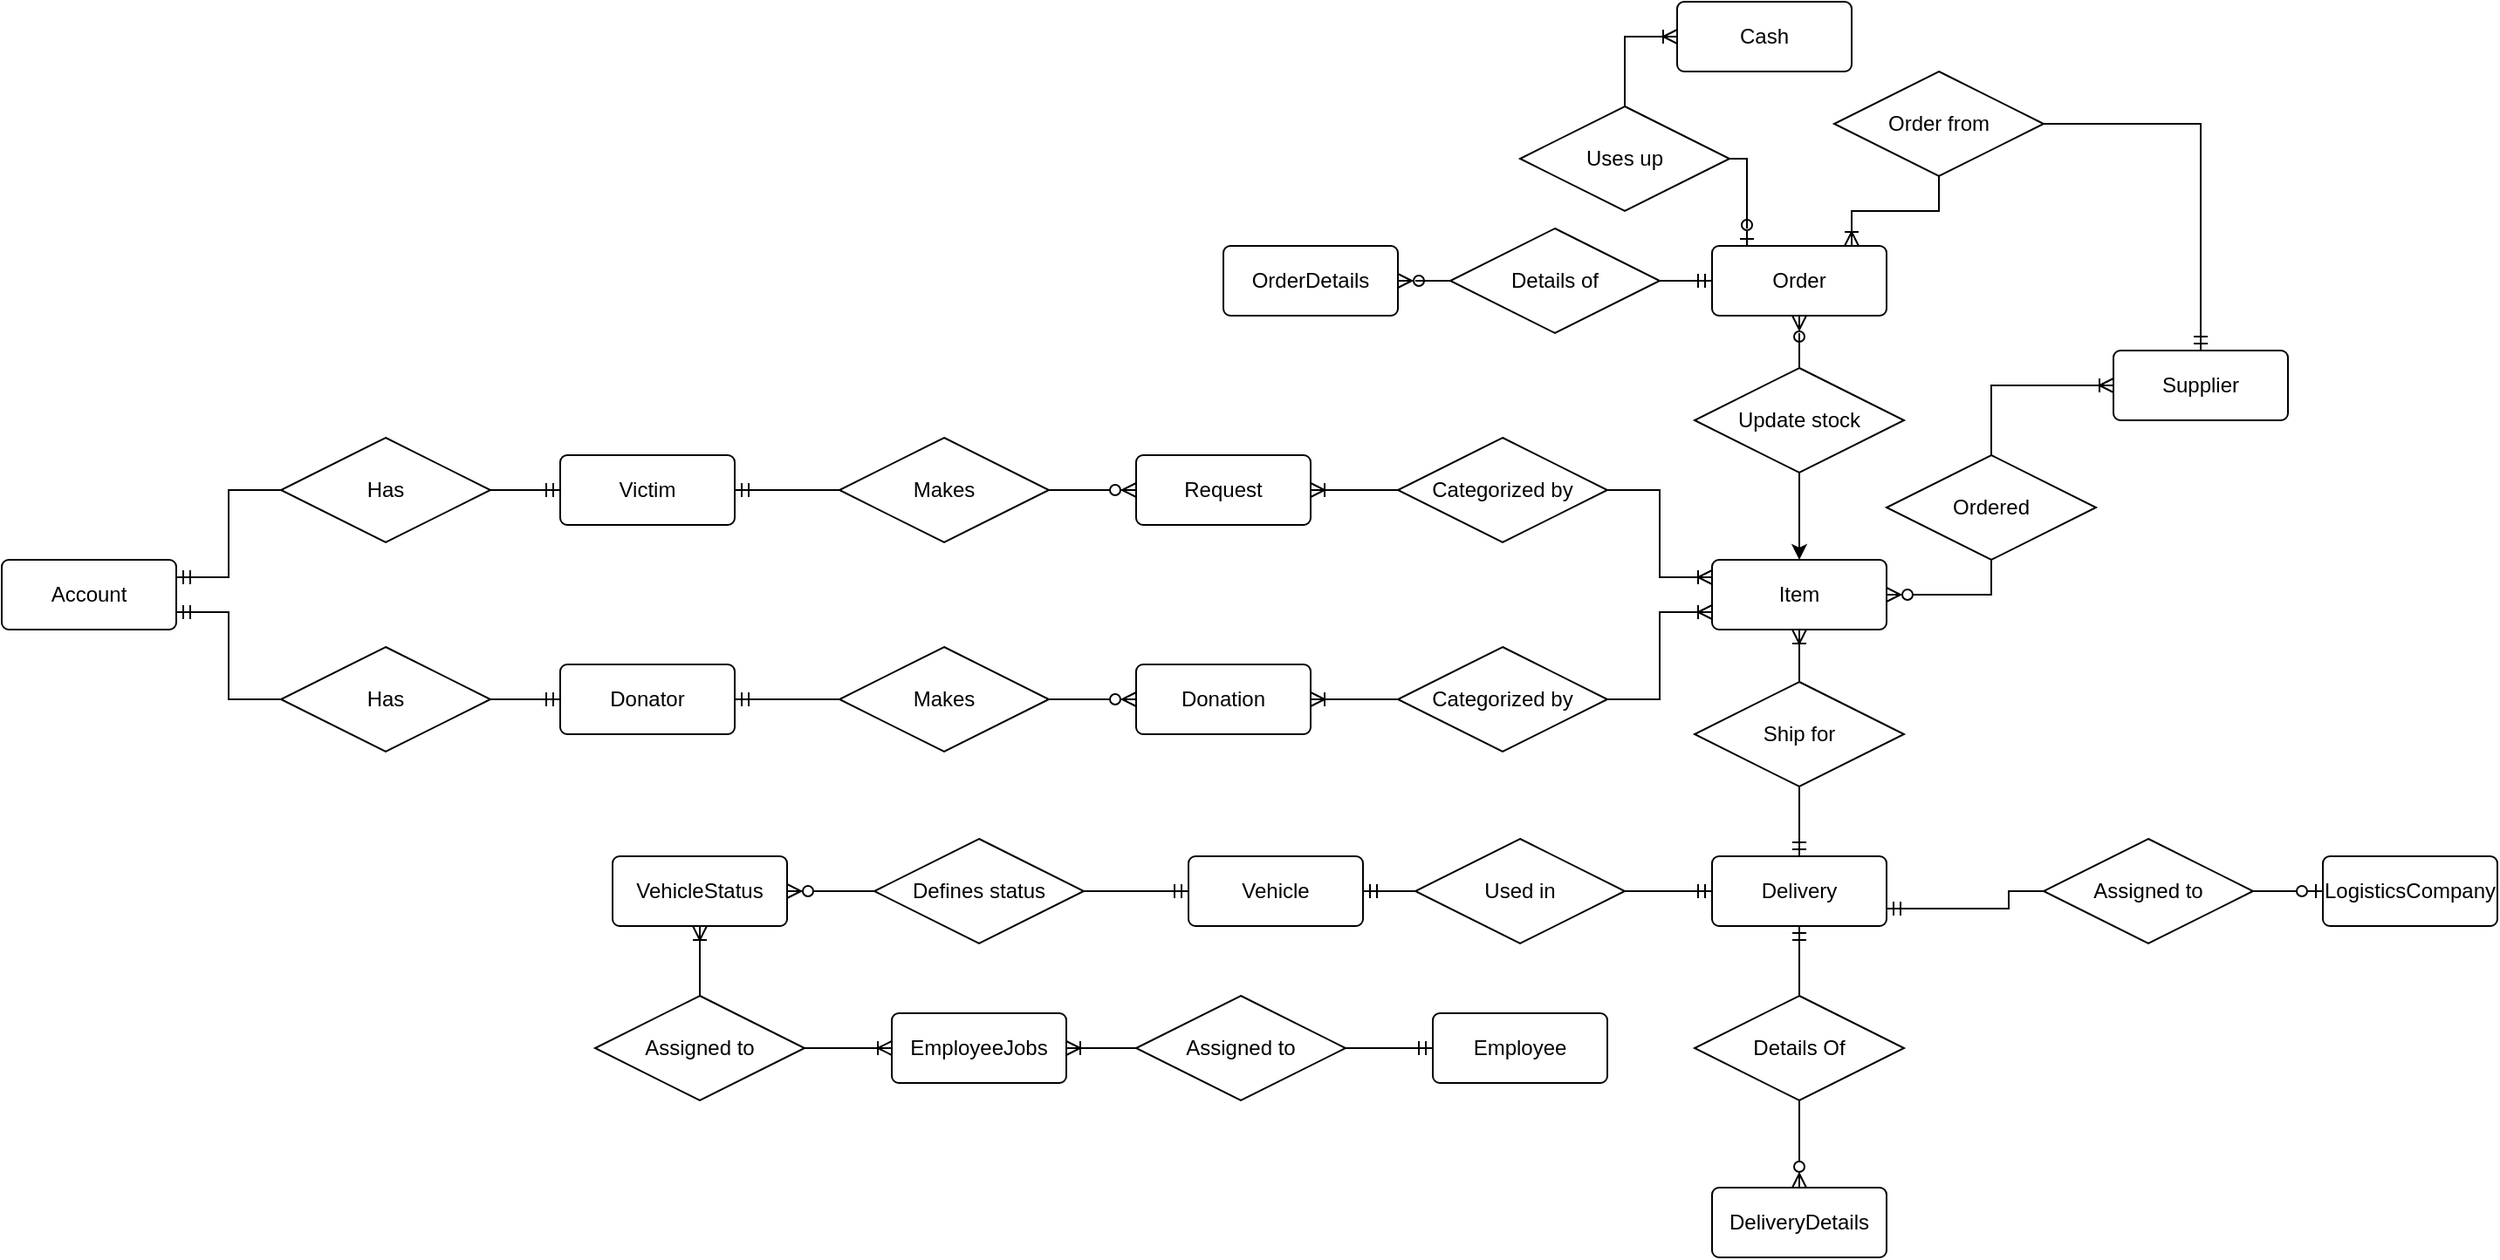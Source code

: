 <mxfile version="21.2.9" type="device">
  <diagram name="Page-1" id="DMTds5n_ULmZM69jfjP5">
    <mxGraphModel dx="4175" dy="5139" grid="1" gridSize="10" guides="1" tooltips="1" connect="1" arrows="1" fold="1" page="1" pageScale="1" pageWidth="3300" pageHeight="4681" math="0" shadow="0">
      <root>
        <mxCell id="0" />
        <mxCell id="1" parent="0" />
        <mxCell id="foM4KtlyLQ7H9cVgBxTa-3" value="Victim" style="rounded=1;arcSize=10;whiteSpace=wrap;html=1;align=center;" vertex="1" parent="1">
          <mxGeometry x="260" y="240" width="100" height="40" as="geometry" />
        </mxCell>
        <mxCell id="foM4KtlyLQ7H9cVgBxTa-4" value="Request" style="rounded=1;arcSize=10;whiteSpace=wrap;html=1;align=center;" vertex="1" parent="1">
          <mxGeometry x="590" y="240" width="100" height="40" as="geometry" />
        </mxCell>
        <mxCell id="foM4KtlyLQ7H9cVgBxTa-5" value="Donator" style="rounded=1;arcSize=10;whiteSpace=wrap;html=1;align=center;" vertex="1" parent="1">
          <mxGeometry x="260" y="360" width="100" height="40" as="geometry" />
        </mxCell>
        <mxCell id="foM4KtlyLQ7H9cVgBxTa-6" value="Donation" style="rounded=1;arcSize=10;whiteSpace=wrap;html=1;align=center;" vertex="1" parent="1">
          <mxGeometry x="590" y="360" width="100" height="40" as="geometry" />
        </mxCell>
        <mxCell id="KlQoxb9SCwai2NdPsXT3-35" style="edgeStyle=orthogonalEdgeStyle;rounded=0;orthogonalLoop=1;jettySize=auto;html=1;endArrow=none;endFill=0;startArrow=ERzeroToMany;startFill=0;" edge="1" parent="1" source="foM4KtlyLQ7H9cVgBxTa-7" target="KlQoxb9SCwai2NdPsXT3-34">
          <mxGeometry relative="1" as="geometry">
            <Array as="points">
              <mxPoint x="1080" y="320" />
            </Array>
          </mxGeometry>
        </mxCell>
        <mxCell id="foM4KtlyLQ7H9cVgBxTa-7" value="Item" style="rounded=1;arcSize=10;whiteSpace=wrap;html=1;align=center;" vertex="1" parent="1">
          <mxGeometry x="920" y="300" width="100" height="40" as="geometry" />
        </mxCell>
        <mxCell id="foM4KtlyLQ7H9cVgBxTa-8" value="Cash" style="rounded=1;arcSize=10;whiteSpace=wrap;html=1;align=center;" vertex="1" parent="1">
          <mxGeometry x="900" y="-20" width="100" height="40" as="geometry" />
        </mxCell>
        <mxCell id="foM4KtlyLQ7H9cVgBxTa-9" value="Order" style="rounded=1;arcSize=10;whiteSpace=wrap;html=1;align=center;" vertex="1" parent="1">
          <mxGeometry x="920" y="120" width="100" height="40" as="geometry" />
        </mxCell>
        <mxCell id="foM4KtlyLQ7H9cVgBxTa-10" value="Supplier" style="rounded=1;arcSize=10;whiteSpace=wrap;html=1;align=center;" vertex="1" parent="1">
          <mxGeometry x="1150" y="180" width="100" height="40" as="geometry" />
        </mxCell>
        <mxCell id="foM4KtlyLQ7H9cVgBxTa-11" value="OrderDetails" style="rounded=1;arcSize=10;whiteSpace=wrap;html=1;align=center;" vertex="1" parent="1">
          <mxGeometry x="640" y="120" width="100" height="40" as="geometry" />
        </mxCell>
        <mxCell id="foM4KtlyLQ7H9cVgBxTa-12" value="Employee" style="rounded=1;arcSize=10;whiteSpace=wrap;html=1;align=center;" vertex="1" parent="1">
          <mxGeometry x="760" y="560" width="100" height="40" as="geometry" />
        </mxCell>
        <mxCell id="foM4KtlyLQ7H9cVgBxTa-13" value="EmployeeJobs" style="rounded=1;arcSize=10;whiteSpace=wrap;html=1;align=center;" vertex="1" parent="1">
          <mxGeometry x="450" y="560" width="100" height="40" as="geometry" />
        </mxCell>
        <mxCell id="foM4KtlyLQ7H9cVgBxTa-14" value="Vehicle" style="rounded=1;arcSize=10;whiteSpace=wrap;html=1;align=center;" vertex="1" parent="1">
          <mxGeometry x="620" y="470" width="100" height="40" as="geometry" />
        </mxCell>
        <mxCell id="foM4KtlyLQ7H9cVgBxTa-15" value="VehicleStatus" style="rounded=1;arcSize=10;whiteSpace=wrap;html=1;align=center;" vertex="1" parent="1">
          <mxGeometry x="290" y="470" width="100" height="40" as="geometry" />
        </mxCell>
        <mxCell id="KlQoxb9SCwai2NdPsXT3-27" style="edgeStyle=orthogonalEdgeStyle;rounded=0;orthogonalLoop=1;jettySize=auto;html=1;endArrow=none;endFill=0;startArrow=ERmandOne;startFill=0;" edge="1" parent="1" source="foM4KtlyLQ7H9cVgBxTa-16" target="KlQoxb9SCwai2NdPsXT3-26">
          <mxGeometry relative="1" as="geometry">
            <Array as="points" />
          </mxGeometry>
        </mxCell>
        <mxCell id="KlQoxb9SCwai2NdPsXT3-32" style="edgeStyle=orthogonalEdgeStyle;rounded=0;orthogonalLoop=1;jettySize=auto;html=1;startArrow=ERmandOne;startFill=0;endArrow=none;endFill=0;" edge="1" parent="1" source="foM4KtlyLQ7H9cVgBxTa-16" target="KlQoxb9SCwai2NdPsXT3-31">
          <mxGeometry relative="1" as="geometry">
            <Array as="points">
              <mxPoint x="1090" y="500" />
              <mxPoint x="1090" y="490" />
            </Array>
          </mxGeometry>
        </mxCell>
        <mxCell id="foM4KtlyLQ7H9cVgBxTa-16" value="Delivery" style="rounded=1;arcSize=10;whiteSpace=wrap;html=1;align=center;" vertex="1" parent="1">
          <mxGeometry x="920" y="470" width="100" height="40" as="geometry" />
        </mxCell>
        <mxCell id="KlQoxb9SCwai2NdPsXT3-28" style="edgeStyle=orthogonalEdgeStyle;rounded=0;orthogonalLoop=1;jettySize=auto;html=1;startArrow=ERzeroToMany;startFill=0;endArrow=none;endFill=0;" edge="1" parent="1" source="foM4KtlyLQ7H9cVgBxTa-17" target="KlQoxb9SCwai2NdPsXT3-26">
          <mxGeometry relative="1" as="geometry">
            <mxPoint x="970" y="350.0" as="sourcePoint" />
            <Array as="points" />
          </mxGeometry>
        </mxCell>
        <mxCell id="foM4KtlyLQ7H9cVgBxTa-17" value="DeliveryDetails" style="rounded=1;arcSize=10;whiteSpace=wrap;html=1;align=center;" vertex="1" parent="1">
          <mxGeometry x="920" y="660" width="100" height="40" as="geometry" />
        </mxCell>
        <mxCell id="foM4KtlyLQ7H9cVgBxTa-18" value="LogisticsCompany" style="rounded=1;arcSize=10;whiteSpace=wrap;html=1;align=center;" vertex="1" parent="1">
          <mxGeometry x="1270" y="470" width="100" height="40" as="geometry" />
        </mxCell>
        <mxCell id="foM4KtlyLQ7H9cVgBxTa-22" value="" style="edgeStyle=entityRelationEdgeStyle;fontSize=12;html=1;endArrow=ERmandOne;rounded=0;" edge="1" parent="1" source="foM4KtlyLQ7H9cVgBxTa-23" target="foM4KtlyLQ7H9cVgBxTa-3">
          <mxGeometry width="100" height="100" relative="1" as="geometry">
            <mxPoint x="380" y="310" as="sourcePoint" />
            <mxPoint x="590" y="240" as="targetPoint" />
          </mxGeometry>
        </mxCell>
        <mxCell id="foM4KtlyLQ7H9cVgBxTa-23" value="Makes" style="shape=rhombus;perimeter=rhombusPerimeter;whiteSpace=wrap;html=1;align=center;" vertex="1" parent="1">
          <mxGeometry x="420" y="230" width="120" height="60" as="geometry" />
        </mxCell>
        <mxCell id="foM4KtlyLQ7H9cVgBxTa-24" value="" style="edgeStyle=entityRelationEdgeStyle;fontSize=12;html=1;endArrow=ERzeroToMany;endFill=1;rounded=0;" edge="1" parent="1" source="foM4KtlyLQ7H9cVgBxTa-23" target="foM4KtlyLQ7H9cVgBxTa-4">
          <mxGeometry width="100" height="100" relative="1" as="geometry">
            <mxPoint x="490" y="340" as="sourcePoint" />
            <mxPoint x="590" y="240" as="targetPoint" />
          </mxGeometry>
        </mxCell>
        <mxCell id="foM4KtlyLQ7H9cVgBxTa-25" value="Makes" style="shape=rhombus;perimeter=rhombusPerimeter;whiteSpace=wrap;html=1;align=center;" vertex="1" parent="1">
          <mxGeometry x="420" y="350" width="120" height="60" as="geometry" />
        </mxCell>
        <mxCell id="foM4KtlyLQ7H9cVgBxTa-28" value="" style="edgeStyle=entityRelationEdgeStyle;fontSize=12;html=1;endArrow=ERmandOne;rounded=0;" edge="1" parent="1" source="foM4KtlyLQ7H9cVgBxTa-25" target="foM4KtlyLQ7H9cVgBxTa-5">
          <mxGeometry width="100" height="100" relative="1" as="geometry">
            <mxPoint x="470" y="340" as="sourcePoint" />
            <mxPoint x="570" y="240" as="targetPoint" />
          </mxGeometry>
        </mxCell>
        <mxCell id="foM4KtlyLQ7H9cVgBxTa-29" value="" style="edgeStyle=entityRelationEdgeStyle;fontSize=12;html=1;endArrow=ERzeroToMany;endFill=1;rounded=0;" edge="1" parent="1" source="foM4KtlyLQ7H9cVgBxTa-25" target="foM4KtlyLQ7H9cVgBxTa-6">
          <mxGeometry width="100" height="100" relative="1" as="geometry">
            <mxPoint x="520" y="379" as="sourcePoint" />
            <mxPoint x="560" y="379" as="targetPoint" />
          </mxGeometry>
        </mxCell>
        <mxCell id="foM4KtlyLQ7H9cVgBxTa-30" value="Account" style="rounded=1;arcSize=10;whiteSpace=wrap;html=1;align=center;" vertex="1" parent="1">
          <mxGeometry x="-60" y="300" width="100" height="40" as="geometry" />
        </mxCell>
        <mxCell id="foM4KtlyLQ7H9cVgBxTa-31" value="Has" style="shape=rhombus;perimeter=rhombusPerimeter;whiteSpace=wrap;html=1;align=center;" vertex="1" parent="1">
          <mxGeometry x="100" y="230" width="120" height="60" as="geometry" />
        </mxCell>
        <mxCell id="foM4KtlyLQ7H9cVgBxTa-32" value="" style="edgeStyle=entityRelationEdgeStyle;fontSize=12;html=1;endArrow=ERmandOne;rounded=0;" edge="1" parent="1" source="KlQoxb9SCwai2NdPsXT3-5" target="foM4KtlyLQ7H9cVgBxTa-5">
          <mxGeometry width="100" height="100" relative="1" as="geometry">
            <mxPoint x="100" y="400" as="sourcePoint" />
            <mxPoint x="200" y="430" as="targetPoint" />
          </mxGeometry>
        </mxCell>
        <mxCell id="foM4KtlyLQ7H9cVgBxTa-33" value="" style="edgeStyle=entityRelationEdgeStyle;fontSize=12;html=1;endArrow=ERmandOne;rounded=0;" edge="1" parent="1" source="foM4KtlyLQ7H9cVgBxTa-31" target="foM4KtlyLQ7H9cVgBxTa-3">
          <mxGeometry width="100" height="100" relative="1" as="geometry">
            <mxPoint x="210" y="330" as="sourcePoint" />
            <mxPoint x="270" y="380" as="targetPoint" />
          </mxGeometry>
        </mxCell>
        <mxCell id="foM4KtlyLQ7H9cVgBxTa-34" value="" style="edgeStyle=entityRelationEdgeStyle;fontSize=12;html=1;endArrow=ERmandOne;rounded=0;entryX=1;entryY=0.25;entryDx=0;entryDy=0;" edge="1" parent="1" source="foM4KtlyLQ7H9cVgBxTa-31" target="foM4KtlyLQ7H9cVgBxTa-30">
          <mxGeometry width="100" height="100" relative="1" as="geometry">
            <mxPoint x="210" y="320" as="sourcePoint" />
            <mxPoint x="270" y="380" as="targetPoint" />
          </mxGeometry>
        </mxCell>
        <mxCell id="foM4KtlyLQ7H9cVgBxTa-37" value="" style="edgeStyle=entityRelationEdgeStyle;fontSize=12;html=1;endArrow=ERoneToMany;startArrow=none;rounded=0;startFill=0;entryX=0;entryY=0.25;entryDx=0;entryDy=0;" edge="1" parent="1" source="foM4KtlyLQ7H9cVgBxTa-36" target="foM4KtlyLQ7H9cVgBxTa-7">
          <mxGeometry width="100" height="100" relative="1" as="geometry">
            <mxPoint x="820" y="400" as="sourcePoint" />
            <mxPoint x="920" y="300" as="targetPoint" />
          </mxGeometry>
        </mxCell>
        <mxCell id="foM4KtlyLQ7H9cVgBxTa-38" value="" style="edgeStyle=entityRelationEdgeStyle;fontSize=12;html=1;endArrow=none;startArrow=ERoneToMany;rounded=0;endFill=0;" edge="1" parent="1" source="foM4KtlyLQ7H9cVgBxTa-4" target="foM4KtlyLQ7H9cVgBxTa-36">
          <mxGeometry width="100" height="100" relative="1" as="geometry">
            <mxPoint x="690" y="260" as="sourcePoint" />
            <mxPoint x="950" y="320" as="targetPoint" />
          </mxGeometry>
        </mxCell>
        <mxCell id="foM4KtlyLQ7H9cVgBxTa-36" value="Categorized by" style="shape=rhombus;perimeter=rhombusPerimeter;whiteSpace=wrap;html=1;align=center;" vertex="1" parent="1">
          <mxGeometry x="740" y="230" width="120" height="60" as="geometry" />
        </mxCell>
        <mxCell id="KlQoxb9SCwai2NdPsXT3-2" value="" style="edgeStyle=entityRelationEdgeStyle;fontSize=12;html=1;endArrow=ERoneToMany;startArrow=none;rounded=0;startFill=0;entryX=0;entryY=0.75;entryDx=0;entryDy=0;" edge="1" parent="1" source="KlQoxb9SCwai2NdPsXT3-4" target="foM4KtlyLQ7H9cVgBxTa-7">
          <mxGeometry width="100" height="100" relative="1" as="geometry">
            <mxPoint x="830" y="410" as="sourcePoint" />
            <mxPoint x="930" y="320" as="targetPoint" />
          </mxGeometry>
        </mxCell>
        <mxCell id="KlQoxb9SCwai2NdPsXT3-3" value="" style="edgeStyle=entityRelationEdgeStyle;fontSize=12;html=1;endArrow=none;startArrow=ERoneToMany;rounded=0;endFill=0;" edge="1" parent="1" target="KlQoxb9SCwai2NdPsXT3-4" source="foM4KtlyLQ7H9cVgBxTa-6">
          <mxGeometry width="100" height="100" relative="1" as="geometry">
            <mxPoint x="700" y="270" as="sourcePoint" />
            <mxPoint x="960" y="330" as="targetPoint" />
          </mxGeometry>
        </mxCell>
        <mxCell id="KlQoxb9SCwai2NdPsXT3-4" value="Categorized by" style="shape=rhombus;perimeter=rhombusPerimeter;whiteSpace=wrap;html=1;align=center;" vertex="1" parent="1">
          <mxGeometry x="740" y="350" width="120" height="60" as="geometry" />
        </mxCell>
        <mxCell id="KlQoxb9SCwai2NdPsXT3-5" value="Has" style="shape=rhombus;perimeter=rhombusPerimeter;whiteSpace=wrap;html=1;align=center;" vertex="1" parent="1">
          <mxGeometry x="100" y="350" width="120" height="60" as="geometry" />
        </mxCell>
        <mxCell id="KlQoxb9SCwai2NdPsXT3-6" value="" style="edgeStyle=entityRelationEdgeStyle;fontSize=12;html=1;endArrow=ERmandOne;rounded=0;entryX=1;entryY=0.75;entryDx=0;entryDy=0;" edge="1" parent="1" source="KlQoxb9SCwai2NdPsXT3-5" target="foM4KtlyLQ7H9cVgBxTa-30">
          <mxGeometry width="100" height="100" relative="1" as="geometry">
            <mxPoint x="120" y="270" as="sourcePoint" />
            <mxPoint x="70" y="410" as="targetPoint" />
          </mxGeometry>
        </mxCell>
        <mxCell id="KlQoxb9SCwai2NdPsXT3-7" value="Defines status" style="shape=rhombus;perimeter=rhombusPerimeter;whiteSpace=wrap;html=1;align=center;" vertex="1" parent="1">
          <mxGeometry x="440" y="460" width="120" height="60" as="geometry" />
        </mxCell>
        <mxCell id="KlQoxb9SCwai2NdPsXT3-8" value="" style="edgeStyle=entityRelationEdgeStyle;fontSize=12;html=1;endArrow=ERmandOne;rounded=0;" edge="1" parent="1" source="KlQoxb9SCwai2NdPsXT3-7" target="foM4KtlyLQ7H9cVgBxTa-14">
          <mxGeometry width="100" height="100" relative="1" as="geometry">
            <mxPoint x="470" y="620" as="sourcePoint" />
            <mxPoint x="570" y="520" as="targetPoint" />
          </mxGeometry>
        </mxCell>
        <mxCell id="KlQoxb9SCwai2NdPsXT3-9" value="" style="edgeStyle=entityRelationEdgeStyle;fontSize=12;html=1;endArrow=ERzeroToMany;endFill=1;rounded=0;" edge="1" parent="1" source="KlQoxb9SCwai2NdPsXT3-7" target="foM4KtlyLQ7H9cVgBxTa-15">
          <mxGeometry width="100" height="100" relative="1" as="geometry">
            <mxPoint x="340" y="570" as="sourcePoint" />
            <mxPoint x="440" y="470" as="targetPoint" />
          </mxGeometry>
        </mxCell>
        <mxCell id="KlQoxb9SCwai2NdPsXT3-10" value="Used in" style="shape=rhombus;perimeter=rhombusPerimeter;whiteSpace=wrap;html=1;align=center;" vertex="1" parent="1">
          <mxGeometry x="750" y="460" width="120" height="60" as="geometry" />
        </mxCell>
        <mxCell id="KlQoxb9SCwai2NdPsXT3-11" value="" style="edgeStyle=entityRelationEdgeStyle;fontSize=12;html=1;endArrow=ERmandOne;rounded=0;" edge="1" parent="1" source="KlQoxb9SCwai2NdPsXT3-10" target="foM4KtlyLQ7H9cVgBxTa-16">
          <mxGeometry width="100" height="100" relative="1" as="geometry">
            <mxPoint x="750" y="600" as="sourcePoint" />
            <mxPoint x="850" y="500" as="targetPoint" />
          </mxGeometry>
        </mxCell>
        <mxCell id="KlQoxb9SCwai2NdPsXT3-12" value="" style="edgeStyle=entityRelationEdgeStyle;fontSize=12;html=1;endArrow=ERmandOne;rounded=0;" edge="1" parent="1" source="KlQoxb9SCwai2NdPsXT3-10" target="foM4KtlyLQ7H9cVgBxTa-14">
          <mxGeometry width="100" height="100" relative="1" as="geometry">
            <mxPoint x="850" y="460" as="sourcePoint" />
            <mxPoint x="880" y="460" as="targetPoint" />
          </mxGeometry>
        </mxCell>
        <mxCell id="KlQoxb9SCwai2NdPsXT3-13" value="Assigned to" style="shape=rhombus;perimeter=rhombusPerimeter;whiteSpace=wrap;html=1;align=center;" vertex="1" parent="1">
          <mxGeometry x="590" y="550" width="120" height="60" as="geometry" />
        </mxCell>
        <mxCell id="KlQoxb9SCwai2NdPsXT3-20" style="edgeStyle=orthogonalEdgeStyle;rounded=0;orthogonalLoop=1;jettySize=auto;html=1;endArrow=ERoneToMany;endFill=0;" edge="1" parent="1" source="KlQoxb9SCwai2NdPsXT3-14" target="foM4KtlyLQ7H9cVgBxTa-15">
          <mxGeometry relative="1" as="geometry">
            <mxPoint x="340" y="670" as="targetPoint" />
            <Array as="points" />
          </mxGeometry>
        </mxCell>
        <mxCell id="KlQoxb9SCwai2NdPsXT3-14" value="Assigned to" style="shape=rhombus;perimeter=rhombusPerimeter;whiteSpace=wrap;html=1;align=center;" vertex="1" parent="1">
          <mxGeometry x="280" y="550" width="120" height="60" as="geometry" />
        </mxCell>
        <mxCell id="KlQoxb9SCwai2NdPsXT3-18" value="" style="edgeStyle=entityRelationEdgeStyle;fontSize=12;html=1;endArrow=ERoneToMany;rounded=0;" edge="1" parent="1" source="KlQoxb9SCwai2NdPsXT3-14" target="foM4KtlyLQ7H9cVgBxTa-13">
          <mxGeometry width="100" height="100" relative="1" as="geometry">
            <mxPoint x="250" y="630" as="sourcePoint" />
            <mxPoint x="350" y="530" as="targetPoint" />
          </mxGeometry>
        </mxCell>
        <mxCell id="KlQoxb9SCwai2NdPsXT3-21" value="" style="edgeStyle=entityRelationEdgeStyle;fontSize=12;html=1;endArrow=ERoneToMany;rounded=0;" edge="1" parent="1" source="KlQoxb9SCwai2NdPsXT3-13" target="foM4KtlyLQ7H9cVgBxTa-13">
          <mxGeometry width="100" height="100" relative="1" as="geometry">
            <mxPoint x="640" y="590" as="sourcePoint" />
            <mxPoint x="660" y="620" as="targetPoint" />
          </mxGeometry>
        </mxCell>
        <mxCell id="KlQoxb9SCwai2NdPsXT3-22" value="" style="edgeStyle=entityRelationEdgeStyle;fontSize=12;html=1;endArrow=ERmandOne;rounded=0;" edge="1" parent="1" source="KlQoxb9SCwai2NdPsXT3-13" target="foM4KtlyLQ7H9cVgBxTa-12">
          <mxGeometry width="100" height="100" relative="1" as="geometry">
            <mxPoint x="630" y="690" as="sourcePoint" />
            <mxPoint x="730" y="590" as="targetPoint" />
          </mxGeometry>
        </mxCell>
        <mxCell id="KlQoxb9SCwai2NdPsXT3-26" value="Details Of" style="shape=rhombus;perimeter=rhombusPerimeter;whiteSpace=wrap;html=1;align=center;" vertex="1" parent="1">
          <mxGeometry x="910" y="550" width="120" height="60" as="geometry" />
        </mxCell>
        <mxCell id="KlQoxb9SCwai2NdPsXT3-33" style="edgeStyle=orthogonalEdgeStyle;rounded=0;orthogonalLoop=1;jettySize=auto;html=1;endArrow=ERzeroToOne;endFill=0;" edge="1" parent="1" source="KlQoxb9SCwai2NdPsXT3-31" target="foM4KtlyLQ7H9cVgBxTa-18">
          <mxGeometry relative="1" as="geometry" />
        </mxCell>
        <mxCell id="KlQoxb9SCwai2NdPsXT3-31" value="Assigned to" style="shape=rhombus;perimeter=rhombusPerimeter;whiteSpace=wrap;html=1;align=center;" vertex="1" parent="1">
          <mxGeometry x="1110" y="460" width="120" height="60" as="geometry" />
        </mxCell>
        <mxCell id="KlQoxb9SCwai2NdPsXT3-36" style="edgeStyle=orthogonalEdgeStyle;rounded=0;orthogonalLoop=1;jettySize=auto;html=1;endArrow=ERoneToMany;endFill=0;" edge="1" parent="1" source="KlQoxb9SCwai2NdPsXT3-34" target="foM4KtlyLQ7H9cVgBxTa-10">
          <mxGeometry relative="1" as="geometry">
            <Array as="points">
              <mxPoint x="1080" y="200" />
            </Array>
          </mxGeometry>
        </mxCell>
        <mxCell id="KlQoxb9SCwai2NdPsXT3-34" value="Ordered" style="shape=rhombus;perimeter=rhombusPerimeter;whiteSpace=wrap;html=1;align=center;" vertex="1" parent="1">
          <mxGeometry x="1020" y="240" width="120" height="60" as="geometry" />
        </mxCell>
        <mxCell id="KlQoxb9SCwai2NdPsXT3-38" style="edgeStyle=orthogonalEdgeStyle;rounded=0;orthogonalLoop=1;jettySize=auto;html=1;endArrow=ERmandOne;endFill=0;" edge="1" parent="1" source="KlQoxb9SCwai2NdPsXT3-37" target="foM4KtlyLQ7H9cVgBxTa-9">
          <mxGeometry relative="1" as="geometry">
            <mxPoint x="710" y="40" as="targetPoint" />
          </mxGeometry>
        </mxCell>
        <mxCell id="KlQoxb9SCwai2NdPsXT3-39" style="edgeStyle=orthogonalEdgeStyle;rounded=0;orthogonalLoop=1;jettySize=auto;html=1;endArrow=ERzeroToMany;endFill=0;" edge="1" parent="1" source="KlQoxb9SCwai2NdPsXT3-37" target="foM4KtlyLQ7H9cVgBxTa-11">
          <mxGeometry relative="1" as="geometry" />
        </mxCell>
        <mxCell id="KlQoxb9SCwai2NdPsXT3-37" value="Details of" style="shape=rhombus;perimeter=rhombusPerimeter;whiteSpace=wrap;html=1;align=center;" vertex="1" parent="1">
          <mxGeometry x="770" y="110" width="120" height="60" as="geometry" />
        </mxCell>
        <mxCell id="KlQoxb9SCwai2NdPsXT3-41" style="edgeStyle=orthogonalEdgeStyle;rounded=0;orthogonalLoop=1;jettySize=auto;html=1;endArrow=ERzeroToOne;endFill=0;" edge="1" parent="1" source="KlQoxb9SCwai2NdPsXT3-40" target="foM4KtlyLQ7H9cVgBxTa-9">
          <mxGeometry relative="1" as="geometry">
            <Array as="points">
              <mxPoint x="940" y="110" />
              <mxPoint x="940" y="110" />
            </Array>
          </mxGeometry>
        </mxCell>
        <mxCell id="KlQoxb9SCwai2NdPsXT3-42" style="edgeStyle=orthogonalEdgeStyle;rounded=0;orthogonalLoop=1;jettySize=auto;html=1;endArrow=ERoneToMany;endFill=0;" edge="1" parent="1" source="KlQoxb9SCwai2NdPsXT3-40" target="foM4KtlyLQ7H9cVgBxTa-8">
          <mxGeometry relative="1" as="geometry">
            <Array as="points">
              <mxPoint x="870" />
            </Array>
          </mxGeometry>
        </mxCell>
        <mxCell id="KlQoxb9SCwai2NdPsXT3-40" value="Uses up" style="shape=rhombus;perimeter=rhombusPerimeter;whiteSpace=wrap;html=1;align=center;" vertex="1" parent="1">
          <mxGeometry x="810" y="40" width="120" height="60" as="geometry" />
        </mxCell>
        <mxCell id="KlQoxb9SCwai2NdPsXT3-44" style="edgeStyle=orthogonalEdgeStyle;rounded=0;orthogonalLoop=1;jettySize=auto;html=1;endArrow=ERmandOne;endFill=0;" edge="1" parent="1" source="KlQoxb9SCwai2NdPsXT3-43" target="foM4KtlyLQ7H9cVgBxTa-10">
          <mxGeometry relative="1" as="geometry" />
        </mxCell>
        <mxCell id="KlQoxb9SCwai2NdPsXT3-45" style="edgeStyle=orthogonalEdgeStyle;rounded=0;orthogonalLoop=1;jettySize=auto;html=1;endArrow=ERoneToMany;endFill=0;" edge="1" parent="1" source="KlQoxb9SCwai2NdPsXT3-43" target="foM4KtlyLQ7H9cVgBxTa-9">
          <mxGeometry relative="1" as="geometry">
            <Array as="points">
              <mxPoint x="1050" y="100" />
              <mxPoint x="1000" y="100" />
            </Array>
          </mxGeometry>
        </mxCell>
        <mxCell id="KlQoxb9SCwai2NdPsXT3-43" value="Order from" style="shape=rhombus;perimeter=rhombusPerimeter;whiteSpace=wrap;html=1;align=center;" vertex="1" parent="1">
          <mxGeometry x="990" y="20" width="120" height="60" as="geometry" />
        </mxCell>
        <mxCell id="KlQoxb9SCwai2NdPsXT3-48" style="edgeStyle=orthogonalEdgeStyle;rounded=0;orthogonalLoop=1;jettySize=auto;html=1;endArrow=ERoneToMany;endFill=0;" edge="1" parent="1" source="KlQoxb9SCwai2NdPsXT3-47" target="foM4KtlyLQ7H9cVgBxTa-7">
          <mxGeometry relative="1" as="geometry" />
        </mxCell>
        <mxCell id="KlQoxb9SCwai2NdPsXT3-49" style="edgeStyle=orthogonalEdgeStyle;rounded=0;orthogonalLoop=1;jettySize=auto;html=1;endArrow=ERmandOne;endFill=0;" edge="1" parent="1" source="KlQoxb9SCwai2NdPsXT3-47" target="foM4KtlyLQ7H9cVgBxTa-16">
          <mxGeometry relative="1" as="geometry" />
        </mxCell>
        <mxCell id="KlQoxb9SCwai2NdPsXT3-47" value="Ship for" style="shape=rhombus;perimeter=rhombusPerimeter;whiteSpace=wrap;html=1;align=center;" vertex="1" parent="1">
          <mxGeometry x="910" y="370" width="120" height="60" as="geometry" />
        </mxCell>
        <mxCell id="KlQoxb9SCwai2NdPsXT3-51" style="edgeStyle=orthogonalEdgeStyle;rounded=0;orthogonalLoop=1;jettySize=auto;html=1;endArrow=ERzeroToMany;endFill=0;" edge="1" parent="1" source="KlQoxb9SCwai2NdPsXT3-50" target="foM4KtlyLQ7H9cVgBxTa-9">
          <mxGeometry relative="1" as="geometry" />
        </mxCell>
        <mxCell id="KlQoxb9SCwai2NdPsXT3-52" style="edgeStyle=orthogonalEdgeStyle;rounded=0;orthogonalLoop=1;jettySize=auto;html=1;" edge="1" parent="1" source="KlQoxb9SCwai2NdPsXT3-50" target="foM4KtlyLQ7H9cVgBxTa-7">
          <mxGeometry relative="1" as="geometry" />
        </mxCell>
        <mxCell id="KlQoxb9SCwai2NdPsXT3-50" value="Update stock" style="shape=rhombus;perimeter=rhombusPerimeter;whiteSpace=wrap;html=1;align=center;" vertex="1" parent="1">
          <mxGeometry x="910" y="190" width="120" height="60" as="geometry" />
        </mxCell>
      </root>
    </mxGraphModel>
  </diagram>
</mxfile>
